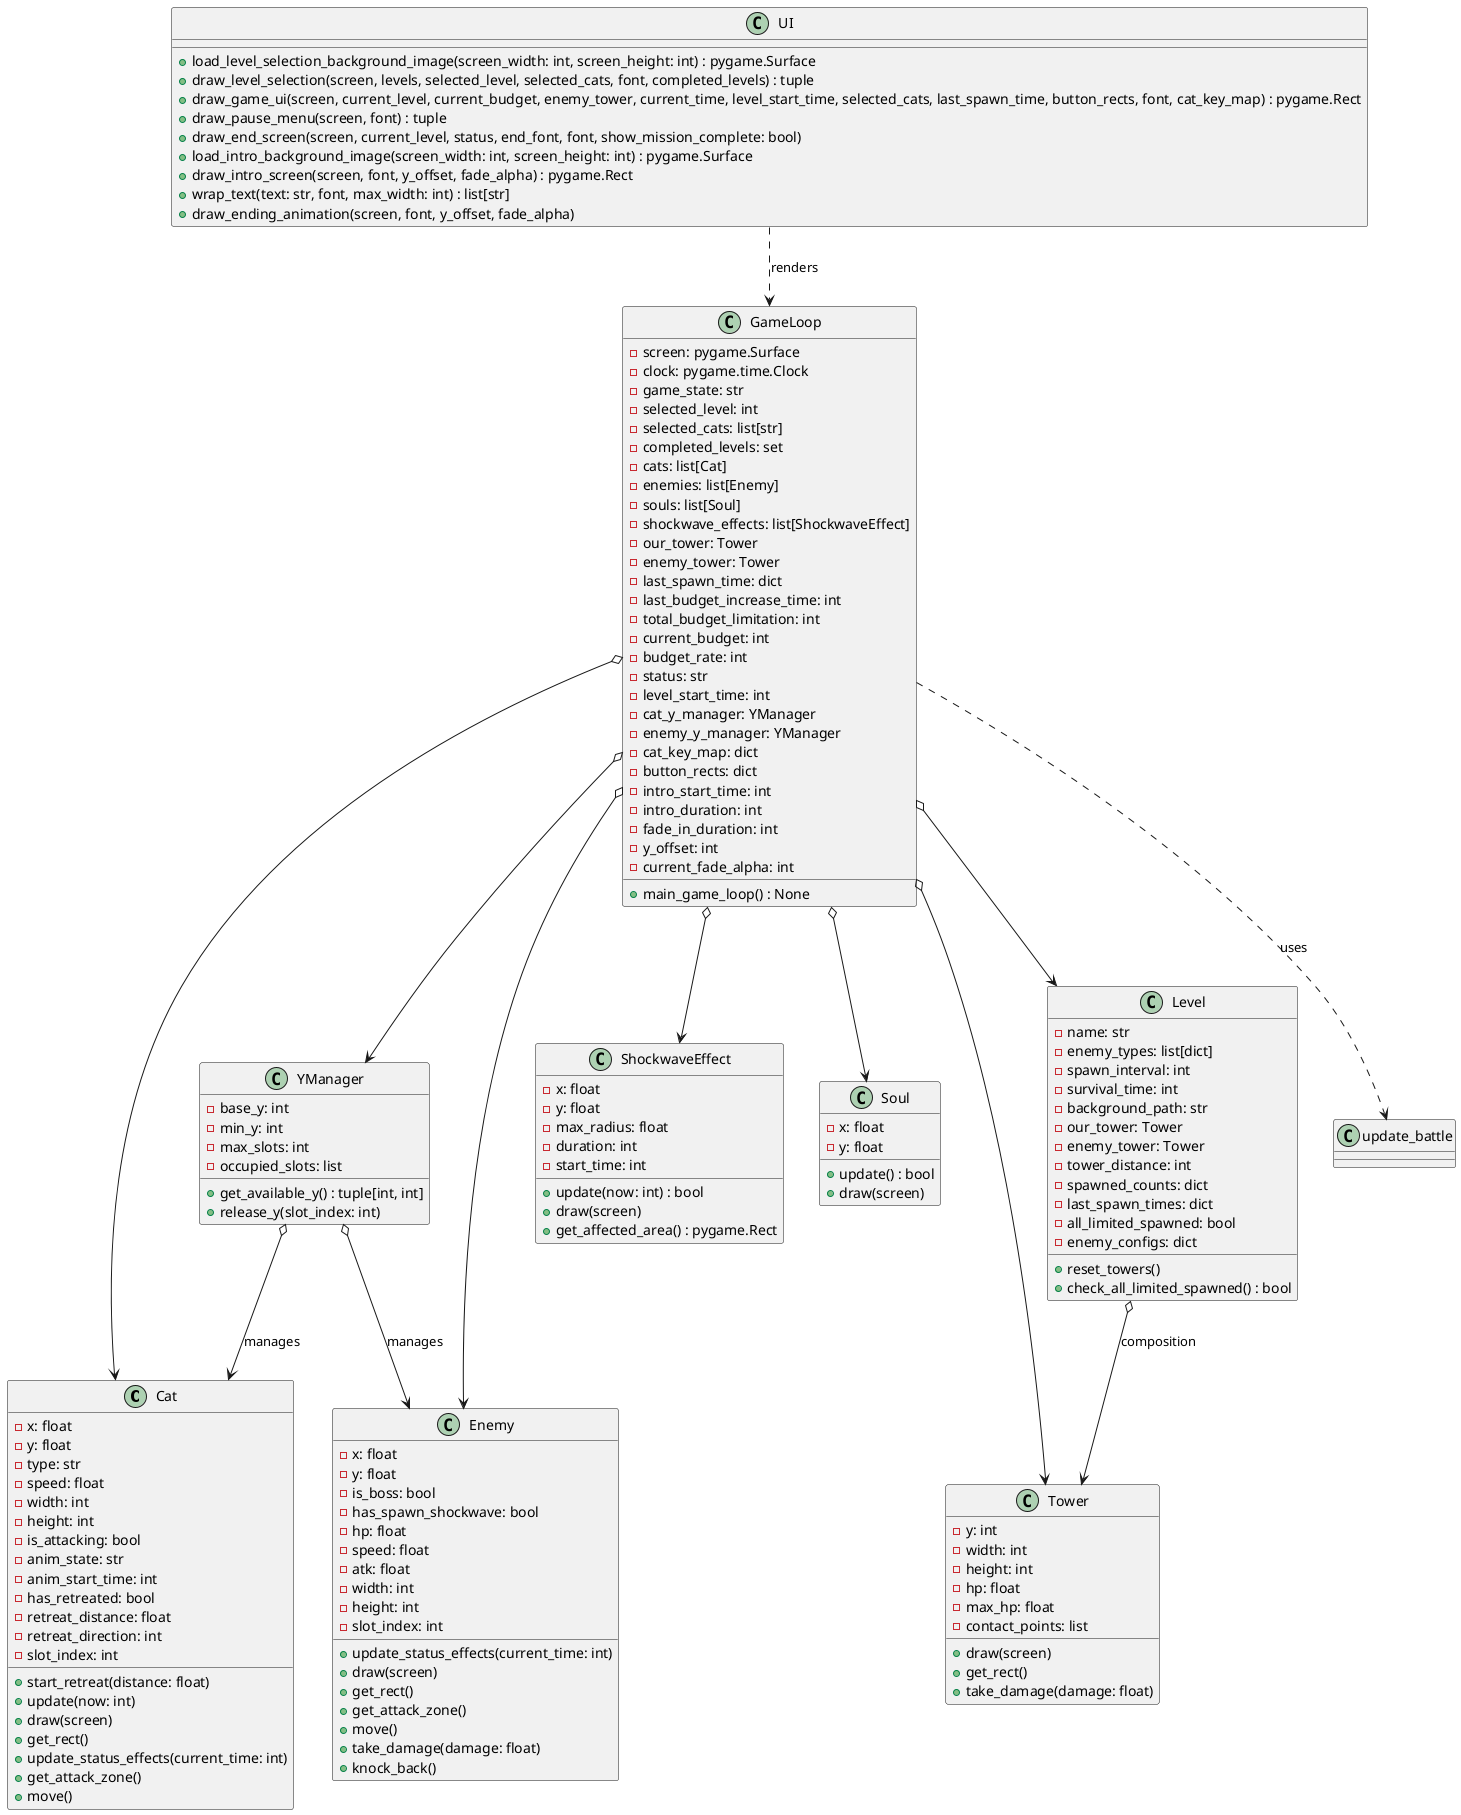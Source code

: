 @startuml
class Cat {
  -x: float
  -y: float
  -type: str
  -speed: float
  -width: int
  -height: int
  -is_attacking: bool
  -anim_state: str
  -anim_start_time: int
  -has_retreated: bool
  -retreat_distance: float
  -retreat_direction: int
  -slot_index: int
  +start_retreat(distance: float)
  +update(now: int)
  +draw(screen)
  +get_rect()
  +update_status_effects(current_time: int)
  +get_attack_zone()
  +move()
}

class Enemy {
  -x: float
  -y: float
  -is_boss: bool
  -has_spawn_shockwave: bool
  -hp: float
  -speed: float
  -atk: float
  -width: int
  -height: int
  -slot_index: int
  +update_status_effects(current_time: int)
  +draw(screen)
  +get_rect()
  +get_attack_zone()
  +move()
  +take_damage(damage: float)
  +knock_back()
}

class Tower {
  -y: int
  -width: int
  -height: int
  -hp: float
  -max_hp: float
  -contact_points: list
  +draw(screen)
  +get_rect()
  +take_damage(damage: float)
}

class ShockwaveEffect {
  -x: float
  -y: float
  -max_radius: float
  -duration: int
  -start_time: int
  +update(now: int) : bool
  +draw(screen)
  +get_affected_area() : pygame.Rect
}

class Soul {
  -x: float
  -y: float
  +update() : bool
  +draw(screen)
}

class YManager {
  -base_y: int
  -min_y: int
  -max_slots: int
  -occupied_slots: list
  +get_available_y() : tuple[int, int]
  +release_y(slot_index: int)
}

class Level {
  -name: str
  -enemy_types: list[dict]
  -spawn_interval: int
  -survival_time: int
  -background_path: str
  -our_tower: Tower
  -enemy_tower: Tower
  -tower_distance: int
  -spawned_counts: dict
  -last_spawn_times: dict
  -all_limited_spawned: bool
  -enemy_configs: dict
  +reset_towers()
  +check_all_limited_spawned() : bool
}

class GameLoop {
  -screen: pygame.Surface
  -clock: pygame.time.Clock
  -game_state: str
  -selected_level: int
  -selected_cats: list[str]
  -completed_levels: set
  -cats: list[Cat]
  -enemies: list[Enemy]
  -souls: list[Soul]
  -shockwave_effects: list[ShockwaveEffect]
  -our_tower: Tower
  -enemy_tower: Tower
  -last_spawn_time: dict
  -last_budget_increase_time: int
  -total_budget_limitation: int
  -current_budget: int
  -budget_rate: int
  -status: str
  -level_start_time: int
  -cat_y_manager: YManager
  -enemy_y_manager: YManager
  -cat_key_map: dict
  -button_rects: dict
  -intro_start_time: int
  -intro_duration: int
  -fade_in_duration: int
  -y_offset: int
  -current_fade_alpha: int
  +main_game_loop() : None
}

class UI {
  +load_level_selection_background_image(screen_width: int, screen_height: int) : pygame.Surface
  +draw_level_selection(screen, levels, selected_level, selected_cats, font, completed_levels) : tuple
  +draw_game_ui(screen, current_level, current_budget, enemy_tower, current_time, level_start_time, selected_cats, last_spawn_time, button_rects, font, cat_key_map) : pygame.Rect
  +draw_pause_menu(screen, font) : tuple
  +draw_end_screen(screen, current_level, status, end_font, font, show_mission_complete: bool)
  +load_intro_background_image(screen_width: int, screen_height: int) : pygame.Surface
  +draw_intro_screen(screen, font, y_offset, fade_alpha) : pygame.Rect
  +wrap_text(text: str, font, max_width: int) : list[str]
  +draw_ending_animation(screen, font, y_offset, fade_alpha)
}

GameLoop o--> Cat
GameLoop o--> Enemy
GameLoop o--> Tower
GameLoop o--> ShockwaveEffect
GameLoop o--> Soul
GameLoop o--> YManager
GameLoop o--> Level
GameLoop ..> update_battle : uses
UI ..> GameLoop : renders
Level o--> Tower : composition
YManager o--> Cat : manages
YManager o--> Enemy : manages

@enduml